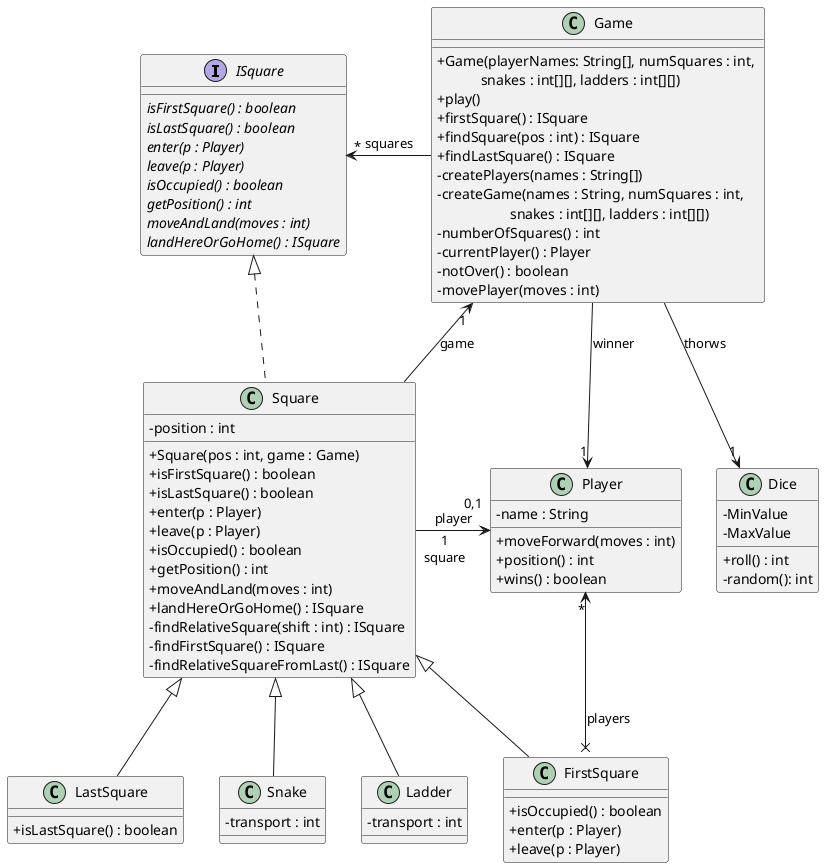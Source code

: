 @startuml 

skinparam classAttributeIconSize 0
skinparam linetype polyline

interface ISquare {
    {abstract} isFirstSquare() : boolean
    {abstract} isLastSquare() : boolean
    {abstract} enter(p : Player)
    {abstract} leave(p : Player)
    {abstract} isOccupied() : boolean
    {abstract} getPosition() : int
    {abstract} moveAndLand(moves : int)
    {abstract} landHereOrGoHome() : ISquare
}

class Square implements ISquare {
    - position : int
    + Square(pos : int, game : Game)
    + isFirstSquare() : boolean
    + isLastSquare() : boolean
    + enter(p : Player)
    + leave(p : Player)
    + isOccupied() : boolean
    + getPosition() : int
    + moveAndLand(moves : int)
    + landHereOrGoHome() : ISquare
    - findRelativeSquare(shift : int) : ISquare
    - findFirstSquare() : ISquare
    - findRelativeSquareFromLast() : ISquare
}

class Player {
- name : String
+ moveForward(moves : int)
+ position() : int 
+ wins() : boolean
}

class Dice {
- MinValue
- MaxValue
+ roll() : int
- random(): int
}

class Game {
+ Game(playerNames: String[], numSquares : int, \n\t    snakes : int[][], ladders : int[][])
+ play()
+ firstSquare() : ISquare 
+ findSquare(pos : int) : ISquare
+ findLastSquare() : ISquare
- createPlayers(names : String[])
- createGame(names : String, numSquares : int, \n\t\t    snakes : int[][], ladders : int[][]) 
- numberOfSquares() : int
- currentPlayer() : Player 
- notOver() : boolean 
- movePlayer(moves : int)
}

class LastSquare extends Square {
    + isLastSquare() : boolean
}

class Snake extends Square {
    - transport : int
}

class Ladder extends Square {
    - transport : int
}

class FirstSquare extends Square {
    + isOccupied() : boolean
    + enter(p : Player)
    + leave(p : Player)
}

Square -up-> "1" Game : game
Game --left--> "*" ISquare : squares
Square "1\nsquare" ----right----> "0,1\n" Player : player
Game -down-> "1" Player : winner
Game -down-> "1" Dice: thorws
FirstSquare x-up-> "*" Player : players
@enduml